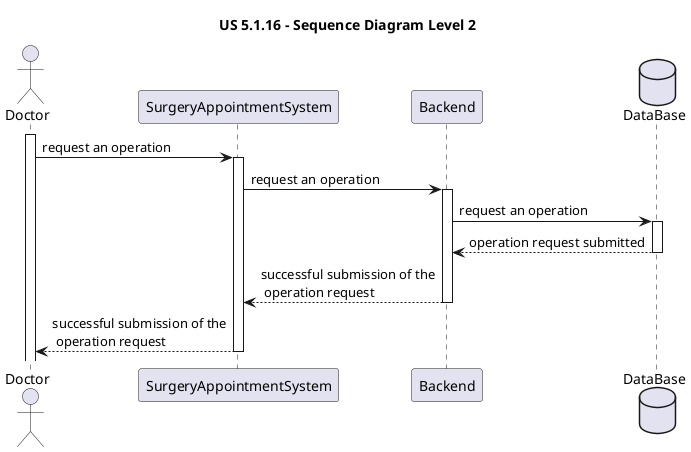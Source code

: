 ﻿@startuml
'https://plantuml.com/sequence-diagram

title US 5.1.16 - Sequence Diagram Level 2

actor Doctor
participant SurgeryAppointmentSystem
participant Backend
database DataBase

activate Doctor

Doctor -> SurgeryAppointmentSystem: request an operation

activate SurgeryAppointmentSystem

SurgeryAppointmentSystem -> Backend: request an operation
activate Backend

Backend -> DataBase:request an operation
activate DataBase

DataBase -->Backend:operation request submitted 
deactivate DataBase

Backend --> SurgeryAppointmentSystem: successful submission of the\n operation request
deactivate Backend

SurgeryAppointmentSystem --> Doctor: successful submission of the\n operation request
deactivate SurgeryAppointmentSystem
@enduml